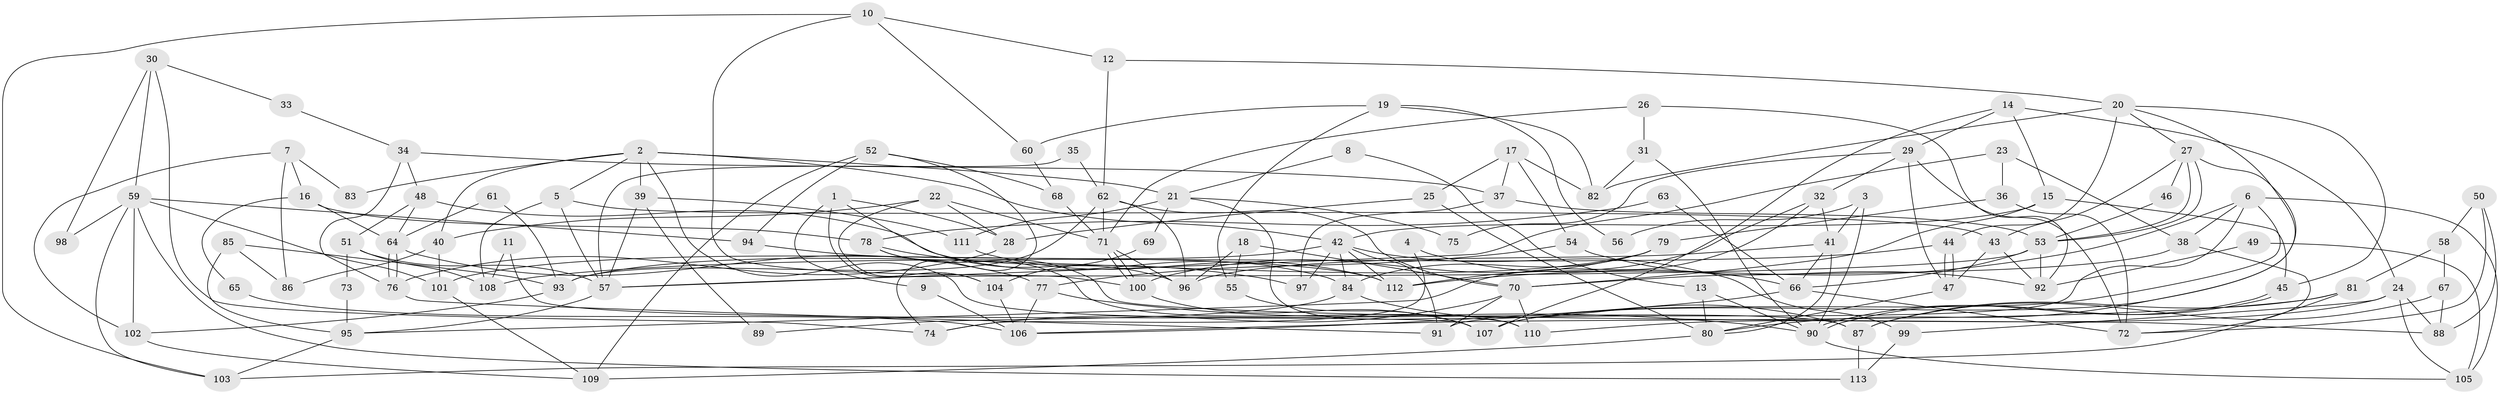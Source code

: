 // coarse degree distribution, {7: 0.05263157894736842, 8: 0.08771929824561403, 13: 0.03508771929824561, 4: 0.24561403508771928, 2: 0.19298245614035087, 9: 0.03508771929824561, 10: 0.03508771929824561, 6: 0.14035087719298245, 3: 0.08771929824561403, 12: 0.017543859649122806, 5: 0.07017543859649122}
// Generated by graph-tools (version 1.1) at 2025/51/03/04/25 22:51:21]
// undirected, 113 vertices, 226 edges
graph export_dot {
  node [color=gray90,style=filled];
  1;
  2;
  3;
  4;
  5;
  6;
  7;
  8;
  9;
  10;
  11;
  12;
  13;
  14;
  15;
  16;
  17;
  18;
  19;
  20;
  21;
  22;
  23;
  24;
  25;
  26;
  27;
  28;
  29;
  30;
  31;
  32;
  33;
  34;
  35;
  36;
  37;
  38;
  39;
  40;
  41;
  42;
  43;
  44;
  45;
  46;
  47;
  48;
  49;
  50;
  51;
  52;
  53;
  54;
  55;
  56;
  57;
  58;
  59;
  60;
  61;
  62;
  63;
  64;
  65;
  66;
  67;
  68;
  69;
  70;
  71;
  72;
  73;
  74;
  75;
  76;
  77;
  78;
  79;
  80;
  81;
  82;
  83;
  84;
  85;
  86;
  87;
  88;
  89;
  90;
  91;
  92;
  93;
  94;
  95;
  96;
  97;
  98;
  99;
  100;
  101;
  102;
  103;
  104;
  105;
  106;
  107;
  108;
  109;
  110;
  111;
  112;
  113;
  1 -- 96;
  1 -- 104;
  1 -- 9;
  1 -- 28;
  2 -- 39;
  2 -- 5;
  2 -- 21;
  2 -- 40;
  2 -- 42;
  2 -- 83;
  2 -- 87;
  3 -- 90;
  3 -- 41;
  3 -- 56;
  4 -- 66;
  4 -- 74;
  5 -- 57;
  5 -- 43;
  5 -- 108;
  6 -- 91;
  6 -- 38;
  6 -- 105;
  6 -- 107;
  6 -- 112;
  7 -- 86;
  7 -- 102;
  7 -- 16;
  7 -- 83;
  8 -- 21;
  8 -- 13;
  9 -- 106;
  10 -- 12;
  10 -- 103;
  10 -- 60;
  10 -- 100;
  11 -- 107;
  11 -- 108;
  12 -- 62;
  12 -- 20;
  13 -- 80;
  13 -- 90;
  14 -- 107;
  14 -- 15;
  14 -- 24;
  14 -- 29;
  15 -- 42;
  15 -- 45;
  15 -- 70;
  16 -- 64;
  16 -- 65;
  16 -- 78;
  17 -- 54;
  17 -- 82;
  17 -- 25;
  17 -- 37;
  18 -- 70;
  18 -- 96;
  18 -- 55;
  19 -- 82;
  19 -- 55;
  19 -- 56;
  19 -- 60;
  20 -- 27;
  20 -- 107;
  20 -- 44;
  20 -- 45;
  20 -- 82;
  21 -- 110;
  21 -- 69;
  21 -- 75;
  21 -- 111;
  22 -- 71;
  22 -- 28;
  22 -- 40;
  22 -- 104;
  23 -- 38;
  23 -- 57;
  23 -- 36;
  24 -- 110;
  24 -- 88;
  24 -- 99;
  24 -- 105;
  25 -- 28;
  25 -- 80;
  26 -- 71;
  26 -- 92;
  26 -- 31;
  27 -- 80;
  27 -- 53;
  27 -- 53;
  27 -- 43;
  27 -- 46;
  28 -- 76;
  29 -- 72;
  29 -- 32;
  29 -- 47;
  29 -- 75;
  30 -- 74;
  30 -- 59;
  30 -- 33;
  30 -- 98;
  31 -- 90;
  31 -- 82;
  32 -- 112;
  32 -- 41;
  32 -- 95;
  33 -- 34;
  34 -- 37;
  34 -- 76;
  34 -- 48;
  35 -- 62;
  35 -- 57;
  36 -- 79;
  36 -- 72;
  37 -- 97;
  37 -- 53;
  38 -- 72;
  38 -- 70;
  39 -- 57;
  39 -- 111;
  39 -- 89;
  40 -- 86;
  40 -- 101;
  41 -- 80;
  41 -- 66;
  41 -- 96;
  42 -- 101;
  42 -- 84;
  42 -- 91;
  42 -- 97;
  42 -- 99;
  42 -- 112;
  43 -- 47;
  43 -- 92;
  44 -- 47;
  44 -- 47;
  44 -- 108;
  45 -- 90;
  45 -- 90;
  46 -- 53;
  47 -- 80;
  48 -- 64;
  48 -- 51;
  48 -- 84;
  49 -- 105;
  49 -- 92;
  50 -- 88;
  50 -- 72;
  50 -- 58;
  51 -- 108;
  51 -- 57;
  51 -- 73;
  52 -- 109;
  52 -- 94;
  52 -- 68;
  52 -- 74;
  53 -- 57;
  53 -- 66;
  53 -- 92;
  54 -- 77;
  54 -- 92;
  55 -- 107;
  57 -- 95;
  58 -- 81;
  58 -- 67;
  59 -- 101;
  59 -- 113;
  59 -- 94;
  59 -- 98;
  59 -- 102;
  59 -- 103;
  60 -- 68;
  61 -- 64;
  61 -- 93;
  62 -- 71;
  62 -- 96;
  62 -- 70;
  62 -- 93;
  63 -- 78;
  63 -- 66;
  64 -- 77;
  64 -- 76;
  64 -- 76;
  65 -- 106;
  66 -- 72;
  66 -- 106;
  67 -- 87;
  67 -- 88;
  68 -- 71;
  69 -- 104;
  70 -- 74;
  70 -- 91;
  70 -- 110;
  71 -- 100;
  71 -- 100;
  71 -- 96;
  73 -- 95;
  76 -- 91;
  77 -- 90;
  77 -- 106;
  78 -- 88;
  78 -- 97;
  78 -- 110;
  79 -- 100;
  79 -- 84;
  79 -- 93;
  80 -- 109;
  81 -- 87;
  81 -- 103;
  81 -- 106;
  84 -- 87;
  84 -- 89;
  85 -- 95;
  85 -- 93;
  85 -- 86;
  87 -- 113;
  90 -- 105;
  93 -- 102;
  94 -- 112;
  95 -- 103;
  99 -- 113;
  100 -- 107;
  101 -- 109;
  102 -- 109;
  104 -- 106;
  111 -- 112;
}
